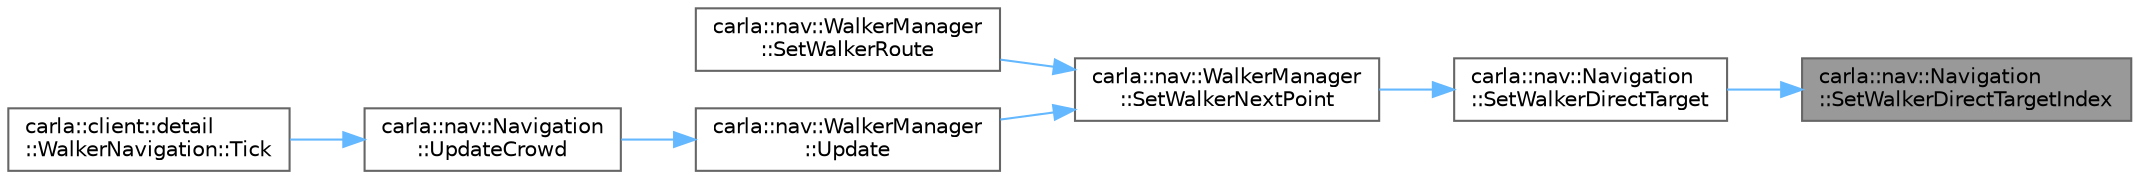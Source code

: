 digraph "carla::nav::Navigation::SetWalkerDirectTargetIndex"
{
 // INTERACTIVE_SVG=YES
 // LATEX_PDF_SIZE
  bgcolor="transparent";
  edge [fontname=Helvetica,fontsize=10,labelfontname=Helvetica,labelfontsize=10];
  node [fontname=Helvetica,fontsize=10,shape=box,height=0.2,width=0.4];
  rankdir="RL";
  Node1 [id="Node000001",label="carla::nav::Navigation\l::SetWalkerDirectTargetIndex",height=0.2,width=0.4,color="gray40", fillcolor="grey60", style="filled", fontcolor="black",tooltip=" "];
  Node1 -> Node2 [id="edge1_Node000001_Node000002",dir="back",color="steelblue1",style="solid",tooltip=" "];
  Node2 [id="Node000002",label="carla::nav::Navigation\l::SetWalkerDirectTarget",height=0.2,width=0.4,color="grey40", fillcolor="white", style="filled",URL="$d9/dc2/classcarla_1_1nav_1_1Navigation.html#a72b64873269d3f1e837d2451d22de294",tooltip=" "];
  Node2 -> Node3 [id="edge2_Node000002_Node000003",dir="back",color="steelblue1",style="solid",tooltip=" "];
  Node3 [id="Node000003",label="carla::nav::WalkerManager\l::SetWalkerNextPoint",height=0.2,width=0.4,color="grey40", fillcolor="white", style="filled",URL="$dd/d5b/classcarla_1_1nav_1_1WalkerManager.html#a750badcf291e23b69fcbeee9624d1c5d",tooltip="set the next point in the route"];
  Node3 -> Node4 [id="edge3_Node000003_Node000004",dir="back",color="steelblue1",style="solid",tooltip=" "];
  Node4 [id="Node000004",label="carla::nav::WalkerManager\l::SetWalkerRoute",height=0.2,width=0.4,color="grey40", fillcolor="white", style="filled",URL="$dd/d5b/classcarla_1_1nav_1_1WalkerManager.html#a84fd00439aae4cdf30188084ff3ef448",tooltip=" "];
  Node3 -> Node5 [id="edge4_Node000003_Node000005",dir="back",color="steelblue1",style="solid",tooltip=" "];
  Node5 [id="Node000005",label="carla::nav::WalkerManager\l::Update",height=0.2,width=0.4,color="grey40", fillcolor="white", style="filled",URL="$dd/d5b/classcarla_1_1nav_1_1WalkerManager.html#a4d12e0cff99dbcdc6406034dcd2c427c",tooltip="update all routes"];
  Node5 -> Node6 [id="edge5_Node000005_Node000006",dir="back",color="steelblue1",style="solid",tooltip=" "];
  Node6 [id="Node000006",label="carla::nav::Navigation\l::UpdateCrowd",height=0.2,width=0.4,color="grey40", fillcolor="white", style="filled",URL="$d9/dc2/classcarla_1_1nav_1_1Navigation.html#a080cc11c843ef94c29a1537b2af62091",tooltip="update all walkers in crowd"];
  Node6 -> Node7 [id="edge6_Node000006_Node000007",dir="back",color="steelblue1",style="solid",tooltip=" "];
  Node7 [id="Node000007",label="carla::client::detail\l::WalkerNavigation::Tick",height=0.2,width=0.4,color="grey40", fillcolor="white", style="filled",URL="$d1/d83/classcarla_1_1client_1_1detail_1_1WalkerNavigation.html#a74b3b9c4a9c27f6ffb4f8b0fae1c3c87",tooltip=" "];
}
